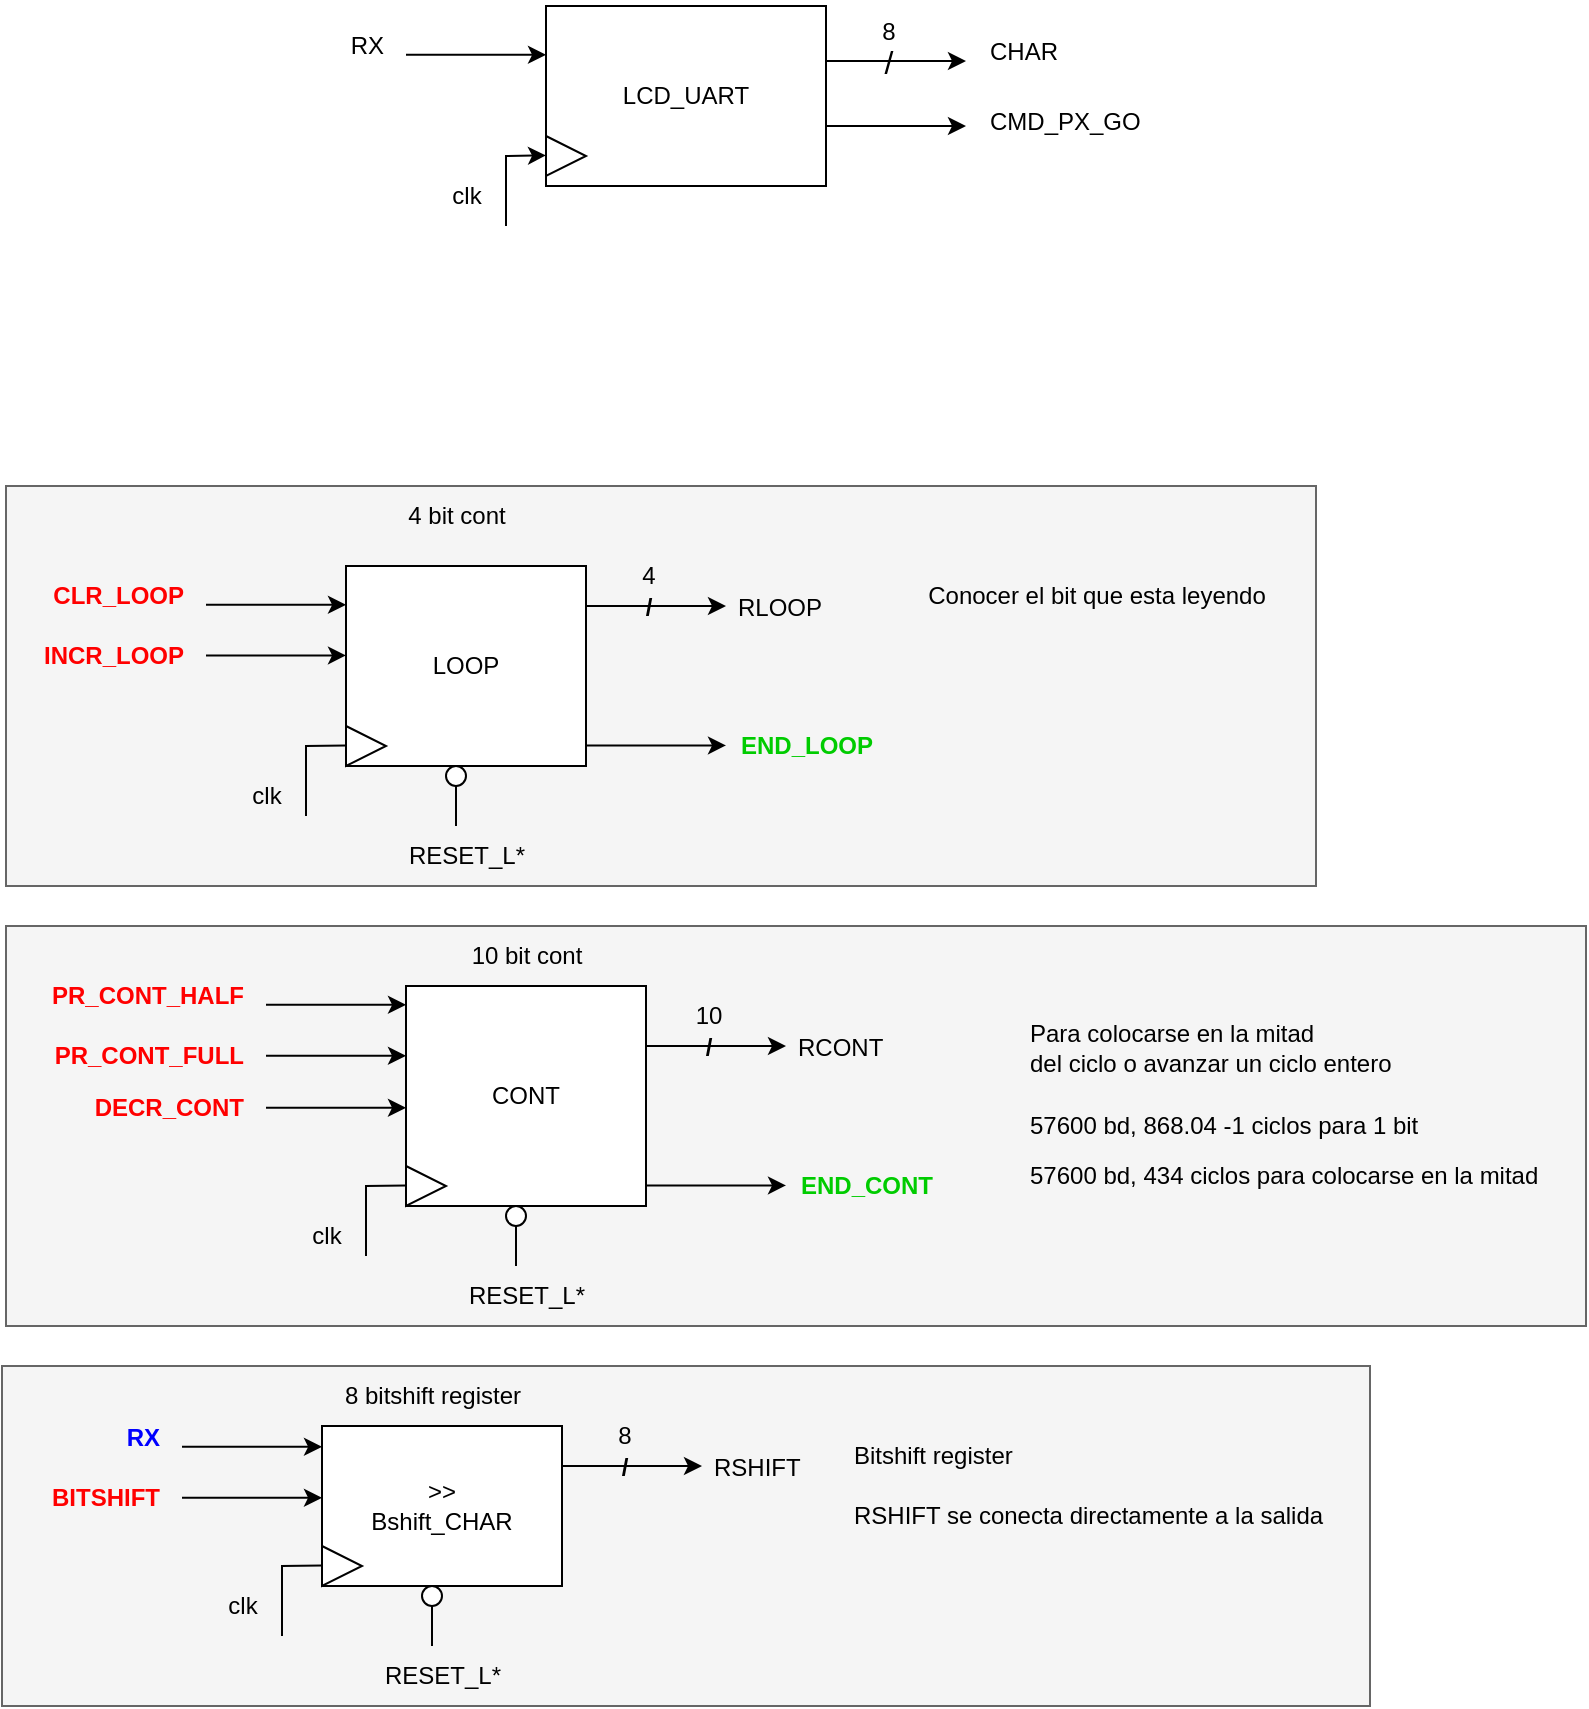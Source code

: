<mxfile version="22.1.21" type="device">
  <diagram name="Página-1" id="dw67c7rHJVkl7Kbvgfk_">
    <mxGraphModel dx="1870" dy="1873" grid="1" gridSize="10" guides="1" tooltips="1" connect="1" arrows="1" fold="1" page="1" pageScale="1" pageWidth="827" pageHeight="1169" math="0" shadow="0">
      <root>
        <mxCell id="0" />
        <mxCell id="1" parent="0" />
        <mxCell id="n_aLUPieSMHFs7jvUW3T-4" value="LCD_UART" style="rounded=0;whiteSpace=wrap;html=1;" parent="1" vertex="1">
          <mxGeometry x="280" y="-140" width="140" height="90" as="geometry" />
        </mxCell>
        <mxCell id="n_aLUPieSMHFs7jvUW3T-5" value="" style="edgeStyle=none;orthogonalLoop=1;jettySize=auto;html=1;rounded=0;" parent="1" edge="1">
          <mxGeometry width="100" relative="1" as="geometry">
            <mxPoint x="210" y="-115.57" as="sourcePoint" />
            <mxPoint x="280" y="-115.57" as="targetPoint" />
            <Array as="points" />
          </mxGeometry>
        </mxCell>
        <mxCell id="n_aLUPieSMHFs7jvUW3T-6" value="RX" style="text;html=1;align=right;verticalAlign=middle;resizable=0;points=[];autosize=1;strokeColor=none;fillColor=none;" parent="1" vertex="1">
          <mxGeometry x="160" y="-135" width="40" height="30" as="geometry" />
        </mxCell>
        <mxCell id="n_aLUPieSMHFs7jvUW3T-7" value="" style="triangle;whiteSpace=wrap;html=1;" parent="1" vertex="1">
          <mxGeometry x="280" y="-75" width="20" height="20" as="geometry" />
        </mxCell>
        <mxCell id="n_aLUPieSMHFs7jvUW3T-8" value="" style="edgeStyle=none;orthogonalLoop=1;jettySize=auto;html=1;rounded=0;" parent="1" edge="1">
          <mxGeometry width="100" relative="1" as="geometry">
            <mxPoint x="260" y="-30" as="sourcePoint" />
            <mxPoint x="280" y="-65.29" as="targetPoint" />
            <Array as="points">
              <mxPoint x="260" y="-65" />
            </Array>
          </mxGeometry>
        </mxCell>
        <mxCell id="n_aLUPieSMHFs7jvUW3T-9" value="clk" style="text;html=1;align=center;verticalAlign=middle;resizable=0;points=[];autosize=1;strokeColor=none;fillColor=none;" parent="1" vertex="1">
          <mxGeometry x="220" y="-60" width="40" height="30" as="geometry" />
        </mxCell>
        <mxCell id="n_aLUPieSMHFs7jvUW3T-11" value="" style="edgeStyle=none;orthogonalLoop=1;jettySize=auto;html=1;rounded=0;" parent="1" edge="1">
          <mxGeometry width="100" relative="1" as="geometry">
            <mxPoint x="420" y="-112.5" as="sourcePoint" />
            <mxPoint x="490" y="-112.5" as="targetPoint" />
            <Array as="points" />
          </mxGeometry>
        </mxCell>
        <mxCell id="n_aLUPieSMHFs7jvUW3T-12" value="/" style="text;html=1;align=center;verticalAlign=middle;resizable=0;points=[];autosize=1;strokeColor=none;fillColor=none;fontStyle=0;fontSize=16;" parent="1" vertex="1">
          <mxGeometry x="436" y="-127.5" width="30" height="30" as="geometry" />
        </mxCell>
        <mxCell id="n_aLUPieSMHFs7jvUW3T-13" value="8" style="text;html=1;align=center;verticalAlign=middle;resizable=0;points=[];autosize=1;strokeColor=none;fillColor=none;" parent="1" vertex="1">
          <mxGeometry x="436" y="-142.5" width="30" height="30" as="geometry" />
        </mxCell>
        <mxCell id="n_aLUPieSMHFs7jvUW3T-14" value="CHAR" style="text;html=1;align=left;verticalAlign=middle;resizable=0;points=[];autosize=1;strokeColor=none;fillColor=none;" parent="1" vertex="1">
          <mxGeometry x="500" y="-132.5" width="60" height="30" as="geometry" />
        </mxCell>
        <mxCell id="Iv14-FSUBVYo6UK2hsgv-2" value="" style="edgeStyle=none;orthogonalLoop=1;jettySize=auto;html=1;rounded=0;" parent="1" edge="1">
          <mxGeometry width="100" relative="1" as="geometry">
            <mxPoint x="420" y="-80" as="sourcePoint" />
            <mxPoint x="490" y="-80" as="targetPoint" />
            <Array as="points" />
          </mxGeometry>
        </mxCell>
        <mxCell id="Iv14-FSUBVYo6UK2hsgv-3" value="CMD_PX_GO" style="text;html=1;align=left;verticalAlign=middle;resizable=0;points=[];autosize=1;strokeColor=none;fillColor=none;" parent="1" vertex="1">
          <mxGeometry x="500" y="-97.5" width="100" height="30" as="geometry" />
        </mxCell>
        <mxCell id="ebRNbiRUpSSi_KYoHrGS-12" value="" style="group;fillColor=#f5f5f5;fontColor=#333333;strokeColor=#666666;" parent="1" vertex="1" connectable="0">
          <mxGeometry x="8" y="540" width="684" height="170" as="geometry" />
        </mxCell>
        <mxCell id="N_uz7s-ICIcDSKpqxhLz-42" value="&amp;gt;&amp;gt;&lt;br&gt;Bshift_CHAR" style="rounded=0;whiteSpace=wrap;html=1;" parent="ebRNbiRUpSSi_KYoHrGS-12" vertex="1">
          <mxGeometry x="160" y="30" width="120" height="80" as="geometry" />
        </mxCell>
        <mxCell id="N_uz7s-ICIcDSKpqxhLz-44" value="" style="edgeStyle=none;orthogonalLoop=1;jettySize=auto;html=1;rounded=0;" parent="ebRNbiRUpSSi_KYoHrGS-12" edge="1">
          <mxGeometry width="100" relative="1" as="geometry">
            <mxPoint x="90" y="40.43" as="sourcePoint" />
            <mxPoint x="160" y="40.43" as="targetPoint" />
            <Array as="points" />
          </mxGeometry>
        </mxCell>
        <mxCell id="N_uz7s-ICIcDSKpqxhLz-45" value="RX" style="text;html=1;align=right;verticalAlign=middle;resizable=0;points=[];autosize=1;strokeColor=none;fillColor=none;fontStyle=1;fontColor=#0000FF;" parent="ebRNbiRUpSSi_KYoHrGS-12" vertex="1">
          <mxGeometry x="40" y="21" width="40" height="30" as="geometry" />
        </mxCell>
        <mxCell id="N_uz7s-ICIcDSKpqxhLz-50" value="" style="edgeStyle=none;orthogonalLoop=1;jettySize=auto;html=1;rounded=0;" parent="ebRNbiRUpSSi_KYoHrGS-12" edge="1">
          <mxGeometry width="100" relative="1" as="geometry">
            <mxPoint x="280" y="50" as="sourcePoint" />
            <mxPoint x="350" y="50" as="targetPoint" />
            <Array as="points" />
          </mxGeometry>
        </mxCell>
        <mxCell id="N_uz7s-ICIcDSKpqxhLz-51" value="BITSHIFT" style="text;html=1;align=right;verticalAlign=middle;resizable=0;points=[];autosize=1;strokeColor=none;fillColor=none;fontStyle=1;fontColor=#FF0000;" parent="ebRNbiRUpSSi_KYoHrGS-12" vertex="1">
          <mxGeometry y="51" width="80" height="30" as="geometry" />
        </mxCell>
        <mxCell id="N_uz7s-ICIcDSKpqxhLz-52" value="" style="edgeStyle=none;orthogonalLoop=1;jettySize=auto;html=1;rounded=0;" parent="ebRNbiRUpSSi_KYoHrGS-12" edge="1">
          <mxGeometry width="100" relative="1" as="geometry">
            <mxPoint x="90" y="65.89" as="sourcePoint" />
            <mxPoint x="160" y="65.89" as="targetPoint" />
            <Array as="points" />
          </mxGeometry>
        </mxCell>
        <mxCell id="N_uz7s-ICIcDSKpqxhLz-53" value="RSHIFT" style="text;html=1;align=left;verticalAlign=middle;resizable=0;points=[];autosize=1;strokeColor=none;fillColor=none;fontColor=#000000;fontStyle=0" parent="ebRNbiRUpSSi_KYoHrGS-12" vertex="1">
          <mxGeometry x="354" y="36" width="70" height="30" as="geometry" />
        </mxCell>
        <mxCell id="N_uz7s-ICIcDSKpqxhLz-54" value="&lt;b&gt;/&lt;/b&gt;" style="text;html=1;align=center;verticalAlign=middle;resizable=0;points=[];autosize=1;strokeColor=none;fillColor=none;" parent="ebRNbiRUpSSi_KYoHrGS-12" vertex="1">
          <mxGeometry x="296" y="36" width="30" height="30" as="geometry" />
        </mxCell>
        <mxCell id="N_uz7s-ICIcDSKpqxhLz-55" value="8" style="text;html=1;align=center;verticalAlign=middle;resizable=0;points=[];autosize=1;strokeColor=none;fillColor=none;" parent="ebRNbiRUpSSi_KYoHrGS-12" vertex="1">
          <mxGeometry x="296" y="20" width="30" height="30" as="geometry" />
        </mxCell>
        <mxCell id="N_uz7s-ICIcDSKpqxhLz-62" value="Bitshift register" style="text;html=1;align=left;verticalAlign=middle;resizable=0;points=[];autosize=1;strokeColor=none;fillColor=none;" parent="ebRNbiRUpSSi_KYoHrGS-12" vertex="1">
          <mxGeometry x="424" y="30" width="100" height="30" as="geometry" />
        </mxCell>
        <mxCell id="n_aLUPieSMHFs7jvUW3T-24" value="" style="triangle;whiteSpace=wrap;html=1;" parent="ebRNbiRUpSSi_KYoHrGS-12" vertex="1">
          <mxGeometry x="160" y="90" width="20" height="20" as="geometry" />
        </mxCell>
        <mxCell id="n_aLUPieSMHFs7jvUW3T-25" value="" style="edgeStyle=none;orthogonalLoop=1;jettySize=auto;html=1;rounded=0;endArrow=none;endFill=0;" parent="ebRNbiRUpSSi_KYoHrGS-12" edge="1">
          <mxGeometry width="100" relative="1" as="geometry">
            <mxPoint x="140" y="135" as="sourcePoint" />
            <mxPoint x="160" y="99.71" as="targetPoint" />
            <Array as="points">
              <mxPoint x="140" y="100" />
            </Array>
          </mxGeometry>
        </mxCell>
        <mxCell id="n_aLUPieSMHFs7jvUW3T-26" value="clk" style="text;html=1;align=center;verticalAlign=middle;resizable=0;points=[];autosize=1;strokeColor=none;fillColor=none;" parent="ebRNbiRUpSSi_KYoHrGS-12" vertex="1">
          <mxGeometry x="100" y="105" width="40" height="30" as="geometry" />
        </mxCell>
        <mxCell id="Iv14-FSUBVYo6UK2hsgv-1" value="8 bitshift register" style="text;html=1;align=center;verticalAlign=middle;resizable=0;points=[];autosize=1;strokeColor=none;fillColor=none;" parent="ebRNbiRUpSSi_KYoHrGS-12" vertex="1">
          <mxGeometry x="160" width="110" height="30" as="geometry" />
        </mxCell>
        <mxCell id="ebRNbiRUpSSi_KYoHrGS-1" value="RSHIFT se conecta directamente a la salida" style="text;html=1;align=left;verticalAlign=middle;resizable=0;points=[];autosize=1;strokeColor=none;fillColor=none;" parent="ebRNbiRUpSSi_KYoHrGS-12" vertex="1">
          <mxGeometry x="424" y="60" width="260" height="30" as="geometry" />
        </mxCell>
        <mxCell id="ebRNbiRUpSSi_KYoHrGS-9" style="edgeStyle=orthogonalEdgeStyle;rounded=0;orthogonalLoop=1;jettySize=auto;html=1;startArrow=none;startFill=0;endArrow=none;endFill=0;" parent="ebRNbiRUpSSi_KYoHrGS-12" source="ebRNbiRUpSSi_KYoHrGS-10" edge="1">
          <mxGeometry relative="1" as="geometry">
            <mxPoint x="215" y="140" as="targetPoint" />
          </mxGeometry>
        </mxCell>
        <mxCell id="ebRNbiRUpSSi_KYoHrGS-10" value="" style="ellipse;whiteSpace=wrap;html=1;" parent="ebRNbiRUpSSi_KYoHrGS-12" vertex="1">
          <mxGeometry x="210" y="110" width="10" height="10" as="geometry" />
        </mxCell>
        <mxCell id="ebRNbiRUpSSi_KYoHrGS-11" value="RESET_L*" style="text;html=1;align=center;verticalAlign=middle;resizable=0;points=[];autosize=1;strokeColor=none;fillColor=none;" parent="ebRNbiRUpSSi_KYoHrGS-12" vertex="1">
          <mxGeometry x="180" y="140" width="80" height="30" as="geometry" />
        </mxCell>
        <mxCell id="ebRNbiRUpSSi_KYoHrGS-13" value="" style="group;fillColor=#f5f5f5;fontColor=#333333;strokeColor=#666666;" parent="1" vertex="1" connectable="0">
          <mxGeometry x="10" y="320" width="790" height="200" as="geometry" />
        </mxCell>
        <mxCell id="N_uz7s-ICIcDSKpqxhLz-25" value="CONT" style="rounded=0;whiteSpace=wrap;html=1;" parent="ebRNbiRUpSSi_KYoHrGS-13" vertex="1">
          <mxGeometry x="200" y="30" width="120" height="110" as="geometry" />
        </mxCell>
        <mxCell id="N_uz7s-ICIcDSKpqxhLz-27" value="" style="edgeStyle=none;orthogonalLoop=1;jettySize=auto;html=1;rounded=0;" parent="ebRNbiRUpSSi_KYoHrGS-13" edge="1">
          <mxGeometry width="100" relative="1" as="geometry">
            <mxPoint x="130" y="39.43" as="sourcePoint" />
            <mxPoint x="200" y="39.43" as="targetPoint" />
            <Array as="points" />
          </mxGeometry>
        </mxCell>
        <mxCell id="N_uz7s-ICIcDSKpqxhLz-28" value="PR_CONT_HALF" style="text;html=1;align=right;verticalAlign=middle;resizable=0;points=[];autosize=1;strokeColor=none;fillColor=none;fontStyle=1;fontColor=#FF0000;" parent="ebRNbiRUpSSi_KYoHrGS-13" vertex="1">
          <mxGeometry y="20" width="120" height="30" as="geometry" />
        </mxCell>
        <mxCell id="N_uz7s-ICIcDSKpqxhLz-31" value="" style="edgeStyle=none;orthogonalLoop=1;jettySize=auto;html=1;rounded=0;" parent="ebRNbiRUpSSi_KYoHrGS-13" edge="1">
          <mxGeometry width="100" relative="1" as="geometry">
            <mxPoint x="320" y="129.71" as="sourcePoint" />
            <mxPoint x="390" y="129.71" as="targetPoint" />
            <Array as="points" />
          </mxGeometry>
        </mxCell>
        <mxCell id="N_uz7s-ICIcDSKpqxhLz-32" value="END_CONT" style="text;html=1;align=center;verticalAlign=middle;resizable=0;points=[];autosize=1;strokeColor=none;fillColor=none;fontStyle=1;fontColor=#00CC00;" parent="ebRNbiRUpSSi_KYoHrGS-13" vertex="1">
          <mxGeometry x="385" y="115" width="90" height="30" as="geometry" />
        </mxCell>
        <mxCell id="N_uz7s-ICIcDSKpqxhLz-33" value="" style="edgeStyle=none;orthogonalLoop=1;jettySize=auto;html=1;rounded=0;" parent="ebRNbiRUpSSi_KYoHrGS-13" edge="1">
          <mxGeometry width="100" relative="1" as="geometry">
            <mxPoint x="320" y="60" as="sourcePoint" />
            <mxPoint x="390" y="60" as="targetPoint" />
            <Array as="points" />
          </mxGeometry>
        </mxCell>
        <mxCell id="N_uz7s-ICIcDSKpqxhLz-34" value="PR_CONT_FULL" style="text;html=1;align=right;verticalAlign=middle;resizable=0;points=[];autosize=1;strokeColor=none;fillColor=none;fontStyle=1;fontColor=#FF0000;" parent="ebRNbiRUpSSi_KYoHrGS-13" vertex="1">
          <mxGeometry y="50" width="120" height="30" as="geometry" />
        </mxCell>
        <mxCell id="N_uz7s-ICIcDSKpqxhLz-35" value="" style="edgeStyle=none;orthogonalLoop=1;jettySize=auto;html=1;rounded=0;" parent="ebRNbiRUpSSi_KYoHrGS-13" edge="1">
          <mxGeometry width="100" relative="1" as="geometry">
            <mxPoint x="130" y="64.89" as="sourcePoint" />
            <mxPoint x="200" y="64.89" as="targetPoint" />
            <Array as="points" />
          </mxGeometry>
        </mxCell>
        <mxCell id="N_uz7s-ICIcDSKpqxhLz-36" value="RCONT" style="text;html=1;align=left;verticalAlign=middle;resizable=0;points=[];autosize=1;strokeColor=none;fillColor=none;fontColor=#000000;fontStyle=0" parent="ebRNbiRUpSSi_KYoHrGS-13" vertex="1">
          <mxGeometry x="394" y="46" width="70" height="30" as="geometry" />
        </mxCell>
        <mxCell id="N_uz7s-ICIcDSKpqxhLz-37" value="&lt;b&gt;/&lt;/b&gt;" style="text;html=1;align=center;verticalAlign=middle;resizable=0;points=[];autosize=1;strokeColor=none;fillColor=none;" parent="ebRNbiRUpSSi_KYoHrGS-13" vertex="1">
          <mxGeometry x="336" y="46" width="30" height="30" as="geometry" />
        </mxCell>
        <mxCell id="N_uz7s-ICIcDSKpqxhLz-38" value="10" style="text;html=1;align=center;verticalAlign=middle;resizable=0;points=[];autosize=1;strokeColor=none;fillColor=none;" parent="ebRNbiRUpSSi_KYoHrGS-13" vertex="1">
          <mxGeometry x="331" y="30" width="40" height="30" as="geometry" />
        </mxCell>
        <mxCell id="N_uz7s-ICIcDSKpqxhLz-39" value="" style="edgeStyle=none;orthogonalLoop=1;jettySize=auto;html=1;rounded=0;" parent="ebRNbiRUpSSi_KYoHrGS-13" edge="1">
          <mxGeometry width="100" relative="1" as="geometry">
            <mxPoint x="130" y="90.89" as="sourcePoint" />
            <mxPoint x="200" y="90.89" as="targetPoint" />
            <Array as="points" />
          </mxGeometry>
        </mxCell>
        <mxCell id="N_uz7s-ICIcDSKpqxhLz-40" value="DECR_CONT" style="text;html=1;align=right;verticalAlign=middle;resizable=0;points=[];autosize=1;strokeColor=none;fillColor=none;fontStyle=1;fontColor=#FF0000;" parent="ebRNbiRUpSSi_KYoHrGS-13" vertex="1">
          <mxGeometry x="20" y="76" width="100" height="30" as="geometry" />
        </mxCell>
        <mxCell id="N_uz7s-ICIcDSKpqxhLz-58" value="10 bit cont" style="text;html=1;align=center;verticalAlign=middle;resizable=0;points=[];autosize=1;strokeColor=none;fillColor=none;" parent="ebRNbiRUpSSi_KYoHrGS-13" vertex="1">
          <mxGeometry x="220" width="80" height="30" as="geometry" />
        </mxCell>
        <mxCell id="N_uz7s-ICIcDSKpqxhLz-61" value="Para colocarse en la mitad &lt;br&gt;del ciclo o avanzar un ciclo entero" style="text;html=1;align=left;verticalAlign=middle;resizable=0;points=[];autosize=1;strokeColor=none;fillColor=none;" parent="ebRNbiRUpSSi_KYoHrGS-13" vertex="1">
          <mxGeometry x="510" y="41" width="200" height="40" as="geometry" />
        </mxCell>
        <mxCell id="N_uz7s-ICIcDSKpqxhLz-64" value="57600 bd, 868.04 -1 ciclos para 1 bit" style="text;html=1;align=left;verticalAlign=middle;resizable=0;points=[];autosize=1;strokeColor=none;fillColor=none;" parent="ebRNbiRUpSSi_KYoHrGS-13" vertex="1">
          <mxGeometry x="510" y="85" width="220" height="30" as="geometry" />
        </mxCell>
        <mxCell id="N_uz7s-ICIcDSKpqxhLz-65" value="57600 bd, 434 ciclos para colocarse en la mitad" style="text;html=1;align=left;verticalAlign=middle;resizable=0;points=[];autosize=1;strokeColor=none;fillColor=none;" parent="ebRNbiRUpSSi_KYoHrGS-13" vertex="1">
          <mxGeometry x="510" y="110" width="280" height="30" as="geometry" />
        </mxCell>
        <mxCell id="n_aLUPieSMHFs7jvUW3T-21" value="" style="triangle;whiteSpace=wrap;html=1;" parent="ebRNbiRUpSSi_KYoHrGS-13" vertex="1">
          <mxGeometry x="200" y="120" width="20" height="20" as="geometry" />
        </mxCell>
        <mxCell id="n_aLUPieSMHFs7jvUW3T-22" value="" style="edgeStyle=none;orthogonalLoop=1;jettySize=auto;html=1;rounded=0;endArrow=none;endFill=0;" parent="ebRNbiRUpSSi_KYoHrGS-13" edge="1">
          <mxGeometry width="100" relative="1" as="geometry">
            <mxPoint x="180" y="165" as="sourcePoint" />
            <mxPoint x="200" y="129.71" as="targetPoint" />
            <Array as="points">
              <mxPoint x="180" y="130" />
            </Array>
          </mxGeometry>
        </mxCell>
        <mxCell id="n_aLUPieSMHFs7jvUW3T-23" value="clk" style="text;html=1;align=center;verticalAlign=middle;resizable=0;points=[];autosize=1;strokeColor=none;fillColor=none;" parent="ebRNbiRUpSSi_KYoHrGS-13" vertex="1">
          <mxGeometry x="140" y="140" width="40" height="30" as="geometry" />
        </mxCell>
        <mxCell id="ebRNbiRUpSSi_KYoHrGS-6" style="edgeStyle=orthogonalEdgeStyle;rounded=0;orthogonalLoop=1;jettySize=auto;html=1;startArrow=none;startFill=0;endArrow=none;endFill=0;" parent="ebRNbiRUpSSi_KYoHrGS-13" source="ebRNbiRUpSSi_KYoHrGS-7" edge="1">
          <mxGeometry relative="1" as="geometry">
            <mxPoint x="255" y="170" as="targetPoint" />
          </mxGeometry>
        </mxCell>
        <mxCell id="ebRNbiRUpSSi_KYoHrGS-7" value="" style="ellipse;whiteSpace=wrap;html=1;" parent="ebRNbiRUpSSi_KYoHrGS-13" vertex="1">
          <mxGeometry x="250" y="140" width="10" height="10" as="geometry" />
        </mxCell>
        <mxCell id="ebRNbiRUpSSi_KYoHrGS-8" value="RESET_L*" style="text;html=1;align=center;verticalAlign=middle;resizable=0;points=[];autosize=1;strokeColor=none;fillColor=none;" parent="ebRNbiRUpSSi_KYoHrGS-13" vertex="1">
          <mxGeometry x="220" y="170" width="80" height="30" as="geometry" />
        </mxCell>
        <mxCell id="ebRNbiRUpSSi_KYoHrGS-14" value="" style="group;fillColor=#f5f5f5;fontColor=#333333;strokeColor=#666666;" parent="1" vertex="1" connectable="0">
          <mxGeometry x="10" y="100" width="655" height="200" as="geometry" />
        </mxCell>
        <mxCell id="N_uz7s-ICIcDSKpqxhLz-1" value="LOOP" style="rounded=0;whiteSpace=wrap;html=1;" parent="ebRNbiRUpSSi_KYoHrGS-14" vertex="1">
          <mxGeometry x="170" y="40" width="120" height="100" as="geometry" />
        </mxCell>
        <mxCell id="N_uz7s-ICIcDSKpqxhLz-4" value="" style="edgeStyle=none;orthogonalLoop=1;jettySize=auto;html=1;rounded=0;" parent="ebRNbiRUpSSi_KYoHrGS-14" edge="1">
          <mxGeometry width="100" relative="1" as="geometry">
            <mxPoint x="100" y="59.43" as="sourcePoint" />
            <mxPoint x="170" y="59.43" as="targetPoint" />
            <Array as="points" />
          </mxGeometry>
        </mxCell>
        <mxCell id="N_uz7s-ICIcDSKpqxhLz-5" value="CLR_LOOP" style="text;html=1;align=right;verticalAlign=middle;resizable=0;points=[];autosize=1;strokeColor=none;fillColor=none;fontStyle=1;fontColor=#FF0000;" parent="ebRNbiRUpSSi_KYoHrGS-14" vertex="1">
          <mxGeometry y="40" width="90" height="30" as="geometry" />
        </mxCell>
        <mxCell id="N_uz7s-ICIcDSKpqxhLz-11" value="" style="edgeStyle=none;orthogonalLoop=1;jettySize=auto;html=1;rounded=0;" parent="ebRNbiRUpSSi_KYoHrGS-14" edge="1">
          <mxGeometry width="100" relative="1" as="geometry">
            <mxPoint x="290" y="129.71" as="sourcePoint" />
            <mxPoint x="360" y="129.71" as="targetPoint" />
            <Array as="points" />
          </mxGeometry>
        </mxCell>
        <mxCell id="N_uz7s-ICIcDSKpqxhLz-12" value="END_LOOP" style="text;html=1;align=center;verticalAlign=middle;resizable=0;points=[];autosize=1;strokeColor=none;fillColor=none;fontStyle=1;fontColor=#00CC00;" parent="ebRNbiRUpSSi_KYoHrGS-14" vertex="1">
          <mxGeometry x="355" y="115" width="90" height="30" as="geometry" />
        </mxCell>
        <mxCell id="N_uz7s-ICIcDSKpqxhLz-13" value="" style="edgeStyle=none;orthogonalLoop=1;jettySize=auto;html=1;rounded=0;" parent="ebRNbiRUpSSi_KYoHrGS-14" edge="1">
          <mxGeometry width="100" relative="1" as="geometry">
            <mxPoint x="290" y="60" as="sourcePoint" />
            <mxPoint x="360" y="60" as="targetPoint" />
            <Array as="points" />
          </mxGeometry>
        </mxCell>
        <mxCell id="N_uz7s-ICIcDSKpqxhLz-14" value="INCR_LOOP" style="text;html=1;align=right;verticalAlign=middle;resizable=0;points=[];autosize=1;strokeColor=none;fillColor=none;fontStyle=1;fontColor=#FF0000;" parent="ebRNbiRUpSSi_KYoHrGS-14" vertex="1">
          <mxGeometry y="70" width="90" height="30" as="geometry" />
        </mxCell>
        <mxCell id="N_uz7s-ICIcDSKpqxhLz-15" value="" style="edgeStyle=none;orthogonalLoop=1;jettySize=auto;html=1;rounded=0;" parent="ebRNbiRUpSSi_KYoHrGS-14" edge="1">
          <mxGeometry width="100" relative="1" as="geometry">
            <mxPoint x="100" y="84.71" as="sourcePoint" />
            <mxPoint x="170" y="84.71" as="targetPoint" />
            <Array as="points" />
          </mxGeometry>
        </mxCell>
        <mxCell id="N_uz7s-ICIcDSKpqxhLz-16" value="RLOOP" style="text;html=1;align=left;verticalAlign=middle;resizable=0;points=[];autosize=1;strokeColor=none;fillColor=none;fontColor=#000000;fontStyle=0" parent="ebRNbiRUpSSi_KYoHrGS-14" vertex="1">
          <mxGeometry x="364" y="46" width="70" height="30" as="geometry" />
        </mxCell>
        <mxCell id="N_uz7s-ICIcDSKpqxhLz-17" value="&lt;b&gt;/&lt;/b&gt;" style="text;html=1;align=center;verticalAlign=middle;resizable=0;points=[];autosize=1;strokeColor=none;fillColor=none;" parent="ebRNbiRUpSSi_KYoHrGS-14" vertex="1">
          <mxGeometry x="306" y="46" width="30" height="30" as="geometry" />
        </mxCell>
        <mxCell id="N_uz7s-ICIcDSKpqxhLz-18" value="4" style="text;html=1;align=center;verticalAlign=middle;resizable=0;points=[];autosize=1;strokeColor=none;fillColor=none;" parent="ebRNbiRUpSSi_KYoHrGS-14" vertex="1">
          <mxGeometry x="306" y="30" width="30" height="30" as="geometry" />
        </mxCell>
        <mxCell id="N_uz7s-ICIcDSKpqxhLz-59" value="4 bit cont" style="text;html=1;align=center;verticalAlign=middle;resizable=0;points=[];autosize=1;strokeColor=none;fillColor=none;" parent="ebRNbiRUpSSi_KYoHrGS-14" vertex="1">
          <mxGeometry x="190" width="70" height="30" as="geometry" />
        </mxCell>
        <mxCell id="N_uz7s-ICIcDSKpqxhLz-60" value="Conocer el bit que esta leyendo" style="text;html=1;align=center;verticalAlign=middle;resizable=0;points=[];autosize=1;strokeColor=none;fillColor=none;" parent="ebRNbiRUpSSi_KYoHrGS-14" vertex="1">
          <mxGeometry x="450" y="40" width="190" height="30" as="geometry" />
        </mxCell>
        <mxCell id="n_aLUPieSMHFs7jvUW3T-15" value="" style="triangle;whiteSpace=wrap;html=1;" parent="ebRNbiRUpSSi_KYoHrGS-14" vertex="1">
          <mxGeometry x="170" y="120" width="20" height="20" as="geometry" />
        </mxCell>
        <mxCell id="n_aLUPieSMHFs7jvUW3T-16" value="" style="edgeStyle=none;orthogonalLoop=1;jettySize=auto;html=1;rounded=0;endArrow=none;endFill=0;" parent="ebRNbiRUpSSi_KYoHrGS-14" edge="1">
          <mxGeometry width="100" relative="1" as="geometry">
            <mxPoint x="150" y="165" as="sourcePoint" />
            <mxPoint x="170" y="129.71" as="targetPoint" />
            <Array as="points">
              <mxPoint x="150" y="130" />
            </Array>
          </mxGeometry>
        </mxCell>
        <mxCell id="n_aLUPieSMHFs7jvUW3T-17" value="clk" style="text;html=1;align=center;verticalAlign=middle;resizable=0;points=[];autosize=1;strokeColor=none;fillColor=none;" parent="ebRNbiRUpSSi_KYoHrGS-14" vertex="1">
          <mxGeometry x="110" y="140" width="40" height="30" as="geometry" />
        </mxCell>
        <mxCell id="ebRNbiRUpSSi_KYoHrGS-3" style="edgeStyle=orthogonalEdgeStyle;rounded=0;orthogonalLoop=1;jettySize=auto;html=1;startArrow=none;startFill=0;endArrow=none;endFill=0;" parent="ebRNbiRUpSSi_KYoHrGS-14" source="ebRNbiRUpSSi_KYoHrGS-4" edge="1">
          <mxGeometry relative="1" as="geometry">
            <mxPoint x="225" y="170" as="targetPoint" />
          </mxGeometry>
        </mxCell>
        <mxCell id="ebRNbiRUpSSi_KYoHrGS-4" value="" style="ellipse;whiteSpace=wrap;html=1;" parent="ebRNbiRUpSSi_KYoHrGS-14" vertex="1">
          <mxGeometry x="220" y="140" width="10" height="10" as="geometry" />
        </mxCell>
        <mxCell id="ebRNbiRUpSSi_KYoHrGS-5" value="RESET_L*" style="text;html=1;align=center;verticalAlign=middle;resizable=0;points=[];autosize=1;strokeColor=none;fillColor=none;" parent="ebRNbiRUpSSi_KYoHrGS-14" vertex="1">
          <mxGeometry x="190" y="170" width="80" height="30" as="geometry" />
        </mxCell>
      </root>
    </mxGraphModel>
  </diagram>
</mxfile>

